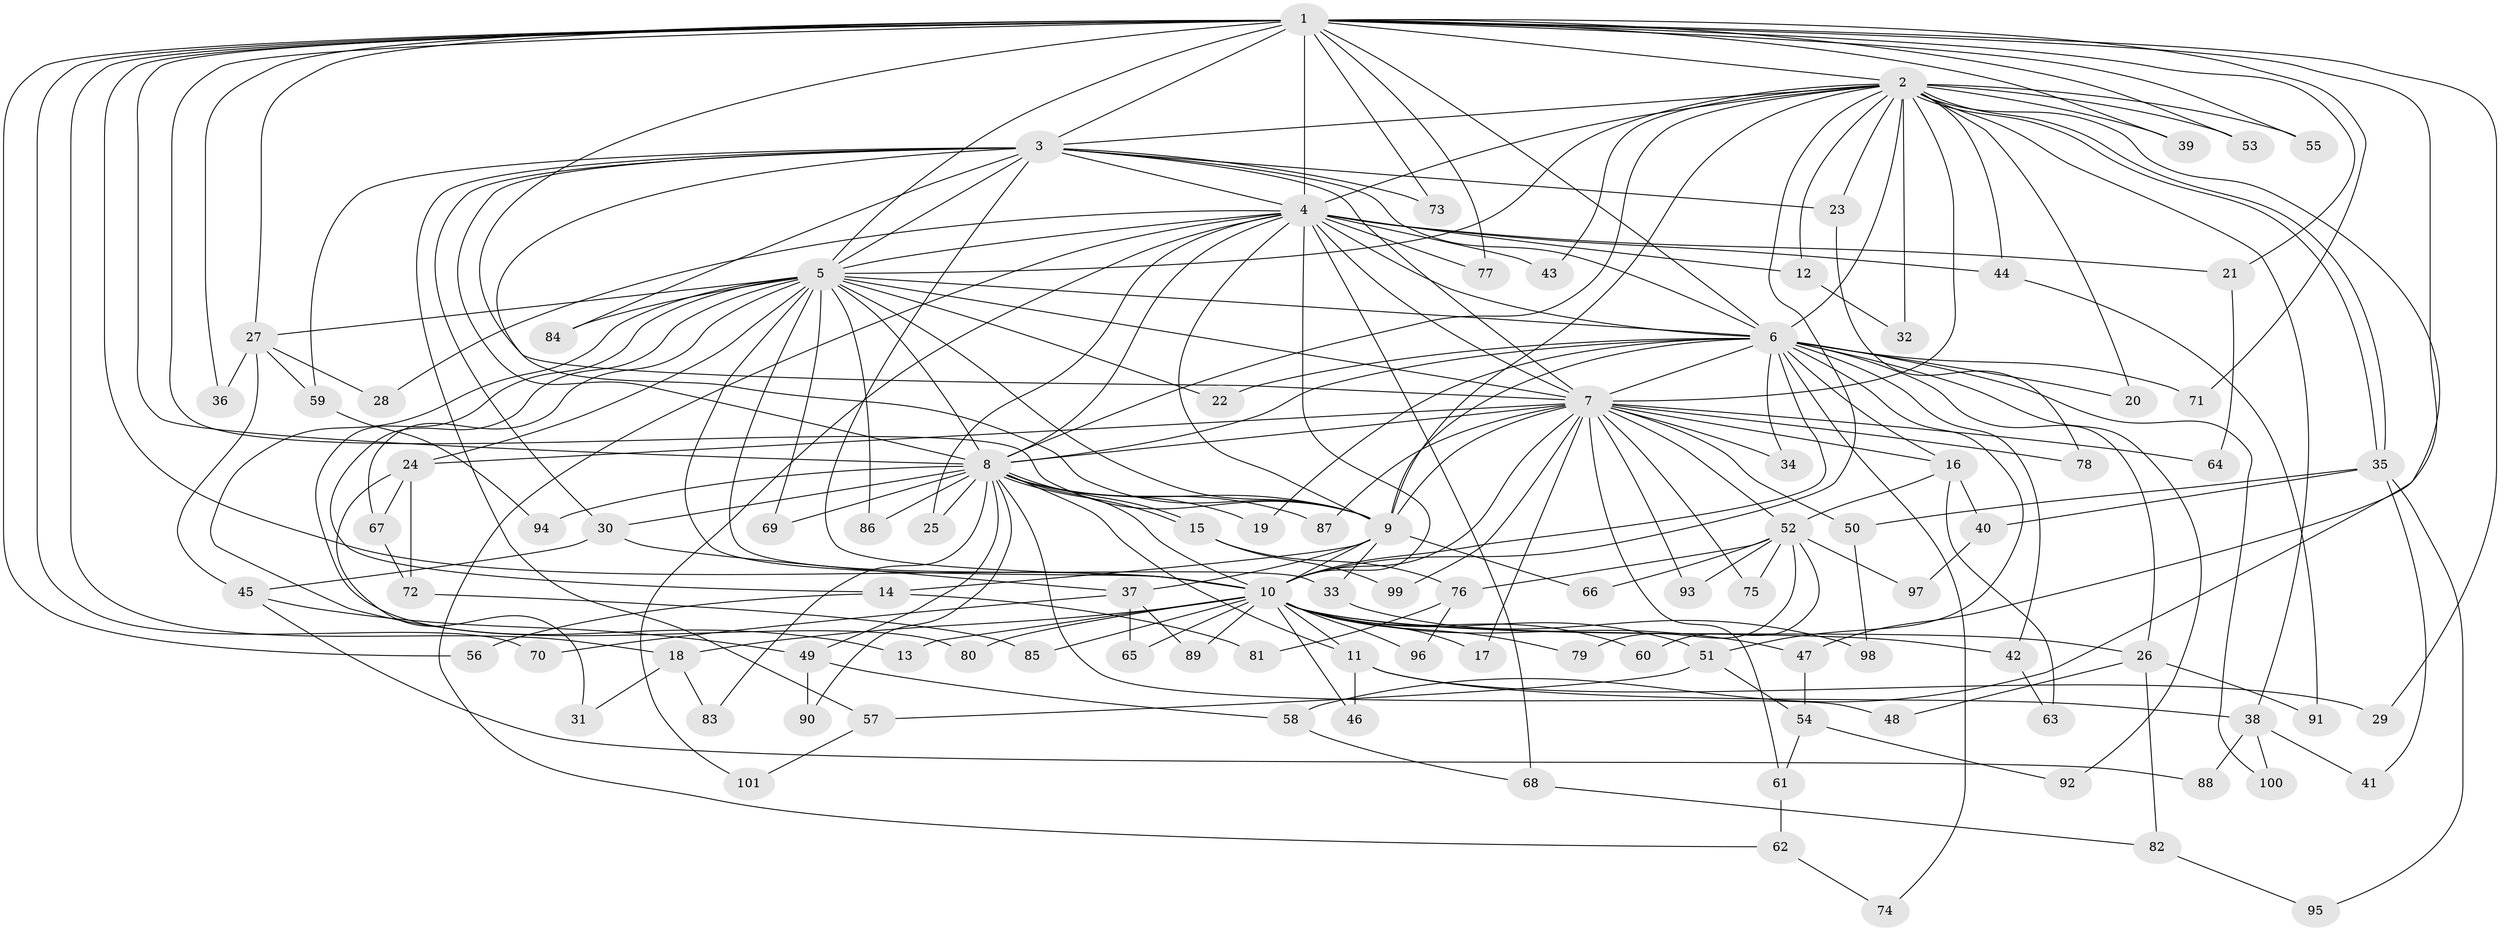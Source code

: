 // coarse degree distribution, {14: 0.05, 17: 0.025, 13: 0.025, 26: 0.025, 10: 0.025, 16: 0.025, 5: 0.05, 2: 0.425, 4: 0.1, 1: 0.075, 3: 0.1, 7: 0.025, 6: 0.05}
// Generated by graph-tools (version 1.1) at 2025/17/03/04/25 18:17:20]
// undirected, 101 vertices, 227 edges
graph export_dot {
graph [start="1"]
  node [color=gray90,style=filled];
  1;
  2;
  3;
  4;
  5;
  6;
  7;
  8;
  9;
  10;
  11;
  12;
  13;
  14;
  15;
  16;
  17;
  18;
  19;
  20;
  21;
  22;
  23;
  24;
  25;
  26;
  27;
  28;
  29;
  30;
  31;
  32;
  33;
  34;
  35;
  36;
  37;
  38;
  39;
  40;
  41;
  42;
  43;
  44;
  45;
  46;
  47;
  48;
  49;
  50;
  51;
  52;
  53;
  54;
  55;
  56;
  57;
  58;
  59;
  60;
  61;
  62;
  63;
  64;
  65;
  66;
  67;
  68;
  69;
  70;
  71;
  72;
  73;
  74;
  75;
  76;
  77;
  78;
  79;
  80;
  81;
  82;
  83;
  84;
  85;
  86;
  87;
  88;
  89;
  90;
  91;
  92;
  93;
  94;
  95;
  96;
  97;
  98;
  99;
  100;
  101;
  1 -- 2;
  1 -- 3;
  1 -- 4;
  1 -- 5;
  1 -- 6;
  1 -- 7;
  1 -- 8;
  1 -- 9;
  1 -- 10;
  1 -- 18;
  1 -- 21;
  1 -- 27;
  1 -- 29;
  1 -- 36;
  1 -- 39;
  1 -- 47;
  1 -- 53;
  1 -- 55;
  1 -- 56;
  1 -- 70;
  1 -- 71;
  1 -- 73;
  1 -- 77;
  2 -- 3;
  2 -- 4;
  2 -- 5;
  2 -- 6;
  2 -- 7;
  2 -- 8;
  2 -- 9;
  2 -- 10;
  2 -- 12;
  2 -- 20;
  2 -- 23;
  2 -- 32;
  2 -- 35;
  2 -- 35;
  2 -- 38;
  2 -- 39;
  2 -- 43;
  2 -- 44;
  2 -- 53;
  2 -- 55;
  2 -- 58;
  3 -- 4;
  3 -- 5;
  3 -- 6;
  3 -- 7;
  3 -- 8;
  3 -- 9;
  3 -- 10;
  3 -- 23;
  3 -- 30;
  3 -- 57;
  3 -- 59;
  3 -- 73;
  3 -- 84;
  4 -- 5;
  4 -- 6;
  4 -- 7;
  4 -- 8;
  4 -- 9;
  4 -- 10;
  4 -- 12;
  4 -- 21;
  4 -- 25;
  4 -- 28;
  4 -- 43;
  4 -- 44;
  4 -- 62;
  4 -- 68;
  4 -- 77;
  4 -- 101;
  5 -- 6;
  5 -- 7;
  5 -- 8;
  5 -- 9;
  5 -- 10;
  5 -- 13;
  5 -- 14;
  5 -- 22;
  5 -- 24;
  5 -- 27;
  5 -- 33;
  5 -- 67;
  5 -- 69;
  5 -- 80;
  5 -- 84;
  5 -- 86;
  6 -- 7;
  6 -- 8;
  6 -- 9;
  6 -- 10;
  6 -- 16;
  6 -- 19;
  6 -- 20;
  6 -- 22;
  6 -- 26;
  6 -- 34;
  6 -- 42;
  6 -- 51;
  6 -- 71;
  6 -- 74;
  6 -- 92;
  6 -- 100;
  7 -- 8;
  7 -- 9;
  7 -- 10;
  7 -- 16;
  7 -- 17;
  7 -- 24;
  7 -- 34;
  7 -- 50;
  7 -- 52;
  7 -- 61;
  7 -- 64;
  7 -- 75;
  7 -- 78;
  7 -- 87;
  7 -- 93;
  7 -- 99;
  8 -- 9;
  8 -- 10;
  8 -- 11;
  8 -- 15;
  8 -- 15;
  8 -- 19;
  8 -- 25;
  8 -- 30;
  8 -- 48;
  8 -- 49;
  8 -- 69;
  8 -- 83;
  8 -- 86;
  8 -- 87;
  8 -- 90;
  8 -- 94;
  9 -- 10;
  9 -- 14;
  9 -- 33;
  9 -- 37;
  9 -- 66;
  10 -- 11;
  10 -- 13;
  10 -- 17;
  10 -- 18;
  10 -- 26;
  10 -- 42;
  10 -- 46;
  10 -- 47;
  10 -- 51;
  10 -- 60;
  10 -- 65;
  10 -- 79;
  10 -- 80;
  10 -- 85;
  10 -- 89;
  10 -- 96;
  11 -- 29;
  11 -- 38;
  11 -- 46;
  12 -- 32;
  14 -- 56;
  14 -- 81;
  15 -- 76;
  15 -- 99;
  16 -- 40;
  16 -- 52;
  16 -- 63;
  18 -- 31;
  18 -- 83;
  21 -- 64;
  23 -- 78;
  24 -- 31;
  24 -- 67;
  24 -- 72;
  26 -- 48;
  26 -- 82;
  26 -- 91;
  27 -- 28;
  27 -- 36;
  27 -- 45;
  27 -- 59;
  30 -- 37;
  30 -- 45;
  33 -- 98;
  35 -- 40;
  35 -- 41;
  35 -- 50;
  35 -- 95;
  37 -- 65;
  37 -- 70;
  37 -- 89;
  38 -- 41;
  38 -- 88;
  38 -- 100;
  40 -- 97;
  42 -- 63;
  44 -- 91;
  45 -- 49;
  45 -- 88;
  47 -- 54;
  49 -- 58;
  49 -- 90;
  50 -- 98;
  51 -- 54;
  51 -- 57;
  52 -- 60;
  52 -- 66;
  52 -- 75;
  52 -- 76;
  52 -- 79;
  52 -- 93;
  52 -- 97;
  54 -- 61;
  54 -- 92;
  57 -- 101;
  58 -- 68;
  59 -- 94;
  61 -- 62;
  62 -- 74;
  67 -- 72;
  68 -- 82;
  72 -- 85;
  76 -- 81;
  76 -- 96;
  82 -- 95;
}
